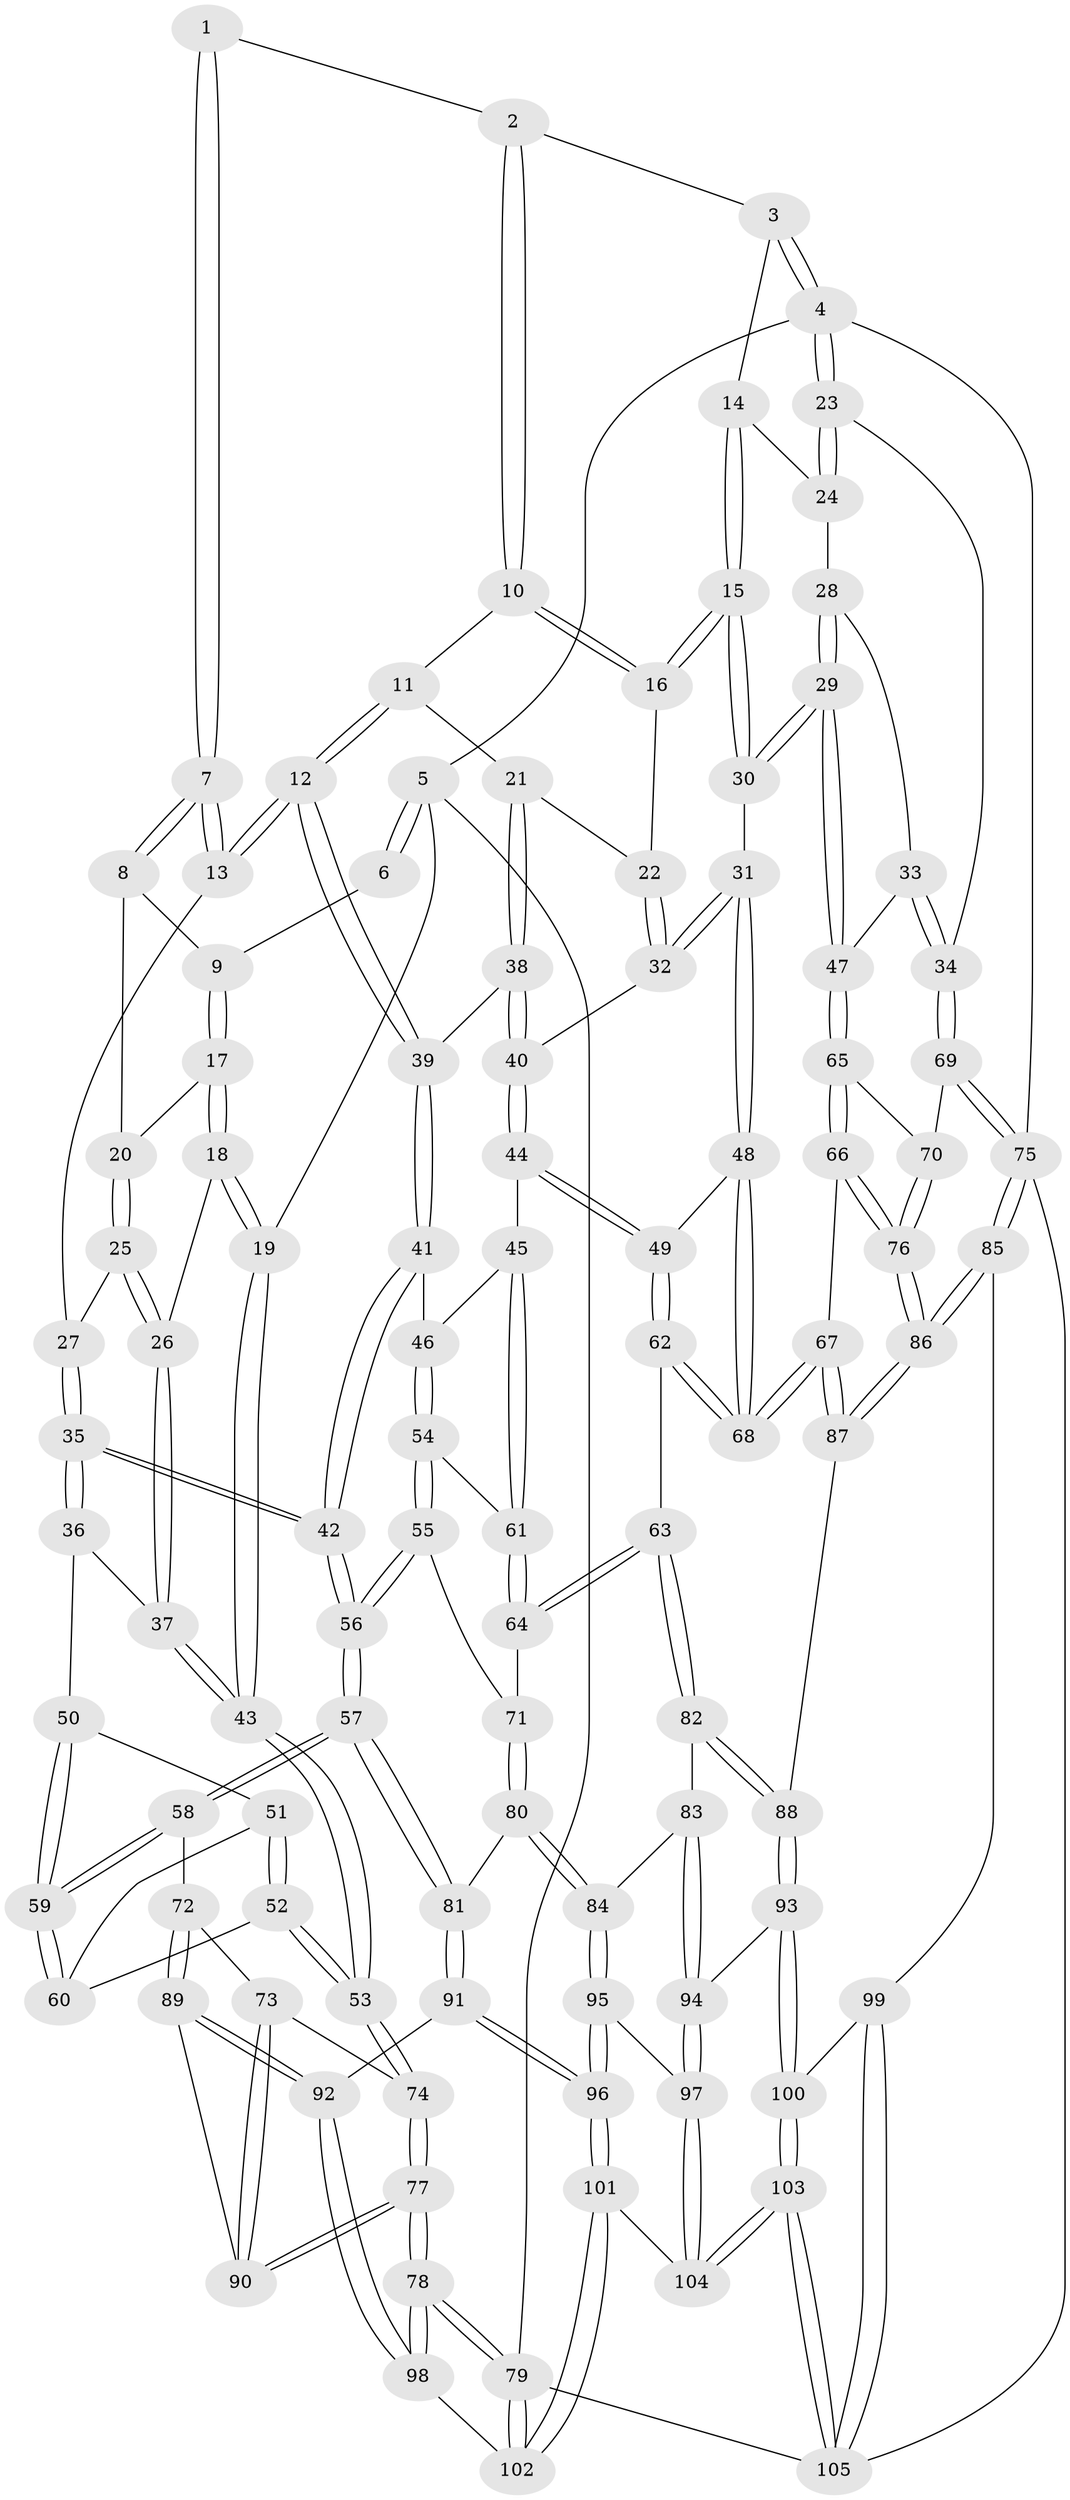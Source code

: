 // Generated by graph-tools (version 1.1) at 2025/17/03/09/25 04:17:01]
// undirected, 105 vertices, 259 edges
graph export_dot {
graph [start="1"]
  node [color=gray90,style=filled];
  1 [pos="+0.46785548964020823+0"];
  2 [pos="+0.49548221354310085+0"];
  3 [pos="+0.8415984740194783+0"];
  4 [pos="+1+0"];
  5 [pos="+0+0"];
  6 [pos="+0.042544698650321344+0"];
  7 [pos="+0.3268785283907649+0.10326585667337962"];
  8 [pos="+0.15981562045042608+0.04009077092487403"];
  9 [pos="+0.15027879529836283+0.02465635547977359"];
  10 [pos="+0.5246349061220181+0"];
  11 [pos="+0.5315219474058362+0.09343730749542378"];
  12 [pos="+0.3309891403842225+0.15781668593588644"];
  13 [pos="+0.327152543424319+0.15183710084544416"];
  14 [pos="+0.8395434423227097+0.05835005393534099"];
  15 [pos="+0.7347417999193449+0.14612214283745448"];
  16 [pos="+0.6977453180456471+0.1394788149320943"];
  17 [pos="+0.039214782751001605+0.12590492114224372"];
  18 [pos="+0+0.15138570032996543"];
  19 [pos="+0+0.10594328369992824"];
  20 [pos="+0.1511829411688573+0.15353224135766652"];
  21 [pos="+0.5421437872256872+0.16862385347918193"];
  22 [pos="+0.6014289281587472+0.1706961562909233"];
  23 [pos="+1+0.14933196857675288"];
  24 [pos="+0.8727545436891759+0.09614530453469082"];
  25 [pos="+0.16396577102845372+0.17946349473601336"];
  26 [pos="+0.09751188419339446+0.2587426918221391"];
  27 [pos="+0.197447964085242+0.18503405660098077"];
  28 [pos="+0.8889496346025155+0.15140707145207208"];
  29 [pos="+0.7734158535016095+0.3354557085502138"];
  30 [pos="+0.7352426971416501+0.3231201456714113"];
  31 [pos="+0.718004384384789+0.32901980537291187"];
  32 [pos="+0.6810856117042657+0.3087422064001706"];
  33 [pos="+0.9728164641178396+0.27842294914477256"];
  34 [pos="+1+0.32431859451918843"];
  35 [pos="+0.2332699747290156+0.3416665232292059"];
  36 [pos="+0.12031808368652344+0.3222726915934122"];
  37 [pos="+0.10766558374098831+0.30018724000985686"];
  38 [pos="+0.5050275521581694+0.22347040373798527"];
  39 [pos="+0.36861366069052526+0.22667747912343625"];
  40 [pos="+0.528414783681149+0.2674750544284454"];
  41 [pos="+0.3434082884421165+0.2965156641192354"];
  42 [pos="+0.2556108337192449+0.3530886400261983"];
  43 [pos="+0+0.38696215520912924"];
  44 [pos="+0.5161046759973067+0.3750817308173162"];
  45 [pos="+0.5070982310781896+0.3785765139410334"];
  46 [pos="+0.3822964631382012+0.34229067418226367"];
  47 [pos="+0.8158156074729452+0.36046280236411143"];
  48 [pos="+0.7010999943849093+0.3496871700498388"];
  49 [pos="+0.546254707253803+0.39488127232447984"];
  50 [pos="+0.1068948199801103+0.3497750574789132"];
  51 [pos="+0.04744987292179105+0.39668956360348023"];
  52 [pos="+0+0.42960917921856717"];
  53 [pos="+0+0.46420387001958235"];
  54 [pos="+0.39894935332653364+0.45886851696031355"];
  55 [pos="+0.34551860190175715+0.5353253056813233"];
  56 [pos="+0.24945451363677332+0.5378400592655141"];
  57 [pos="+0.21339368332046132+0.5660245924452184"];
  58 [pos="+0.19994467892274945+0.5668950262047577"];
  59 [pos="+0.15422882877605762+0.5054170419986458"];
  60 [pos="+0.1206713728032142+0.4825792663772844"];
  61 [pos="+0.46157097506136224+0.44003893248430226"];
  62 [pos="+0.6010446185979554+0.5692454258016664"];
  63 [pos="+0.5898147394845545+0.5724418130290332"];
  64 [pos="+0.5498817351860348+0.5656171095087612"];
  65 [pos="+0.8502830666214521+0.4573889785714355"];
  66 [pos="+0.7420577655669282+0.6021581685416041"];
  67 [pos="+0.7010831215827479+0.6121187146444611"];
  68 [pos="+0.6362809986368196+0.572841200463587"];
  69 [pos="+1+0.44532183323295055"];
  70 [pos="+0.9522795549116589+0.49071218861528326"];
  71 [pos="+0.4131450524060114+0.5769844723078108"];
  72 [pos="+0.16978704238286652+0.581478743027616"];
  73 [pos="+0.13521166632870174+0.5891745460893038"];
  74 [pos="+0+0.5115083516127743"];
  75 [pos="+1+0.7950689425080963"];
  76 [pos="+0.9048011584789593+0.6782701895544849"];
  77 [pos="+0+0.8466168402445697"];
  78 [pos="+0+1"];
  79 [pos="+0+1"];
  80 [pos="+0.41513315375473764+0.6647508541144277"];
  81 [pos="+0.2754063884994862+0.7141709299636793"];
  82 [pos="+0.5136009049612106+0.7118936097747992"];
  83 [pos="+0.48965807895951213+0.7314131678313681"];
  84 [pos="+0.4546624052681666+0.7429668015090519"];
  85 [pos="+1+0.791513854829397"];
  86 [pos="+0.9648961477224552+0.753736658296784"];
  87 [pos="+0.6886865878645896+0.7779501545803084"];
  88 [pos="+0.6839272206742947+0.79013630200028"];
  89 [pos="+0.13166109233189055+0.8052339617929426"];
  90 [pos="+0.01163027663308568+0.7661280172186795"];
  91 [pos="+0.28356828375521514+0.7760547460857106"];
  92 [pos="+0.15511268224094724+0.82601695611694"];
  93 [pos="+0.6825734505904062+0.7981988796223508"];
  94 [pos="+0.6004851811122978+0.8392547545481575"];
  95 [pos="+0.39849135676900493+0.8315201310133936"];
  96 [pos="+0.3714065027246906+0.8460124293077692"];
  97 [pos="+0.5620174005647813+0.8777778308700248"];
  98 [pos="+0.14805182704564027+0.8951722457443335"];
  99 [pos="+0.8695388349030864+0.9169054566415527"];
  100 [pos="+0.7022431193947732+0.8278184217446803"];
  101 [pos="+0.3158547090930708+1"];
  102 [pos="+0.3132609986652164+1"];
  103 [pos="+0.6542496567912843+1"];
  104 [pos="+0.5708862331850996+1"];
  105 [pos="+0.77407475725442+1"];
  1 -- 2;
  1 -- 7;
  1 -- 7;
  2 -- 3;
  2 -- 10;
  2 -- 10;
  3 -- 4;
  3 -- 4;
  3 -- 14;
  4 -- 5;
  4 -- 23;
  4 -- 23;
  4 -- 75;
  5 -- 6;
  5 -- 6;
  5 -- 19;
  5 -- 79;
  6 -- 9;
  7 -- 8;
  7 -- 8;
  7 -- 13;
  7 -- 13;
  8 -- 9;
  8 -- 20;
  9 -- 17;
  9 -- 17;
  10 -- 11;
  10 -- 16;
  10 -- 16;
  11 -- 12;
  11 -- 12;
  11 -- 21;
  12 -- 13;
  12 -- 13;
  12 -- 39;
  12 -- 39;
  13 -- 27;
  14 -- 15;
  14 -- 15;
  14 -- 24;
  15 -- 16;
  15 -- 16;
  15 -- 30;
  15 -- 30;
  16 -- 22;
  17 -- 18;
  17 -- 18;
  17 -- 20;
  18 -- 19;
  18 -- 19;
  18 -- 26;
  19 -- 43;
  19 -- 43;
  20 -- 25;
  20 -- 25;
  21 -- 22;
  21 -- 38;
  21 -- 38;
  22 -- 32;
  22 -- 32;
  23 -- 24;
  23 -- 24;
  23 -- 34;
  24 -- 28;
  25 -- 26;
  25 -- 26;
  25 -- 27;
  26 -- 37;
  26 -- 37;
  27 -- 35;
  27 -- 35;
  28 -- 29;
  28 -- 29;
  28 -- 33;
  29 -- 30;
  29 -- 30;
  29 -- 47;
  29 -- 47;
  30 -- 31;
  31 -- 32;
  31 -- 32;
  31 -- 48;
  31 -- 48;
  32 -- 40;
  33 -- 34;
  33 -- 34;
  33 -- 47;
  34 -- 69;
  34 -- 69;
  35 -- 36;
  35 -- 36;
  35 -- 42;
  35 -- 42;
  36 -- 37;
  36 -- 50;
  37 -- 43;
  37 -- 43;
  38 -- 39;
  38 -- 40;
  38 -- 40;
  39 -- 41;
  39 -- 41;
  40 -- 44;
  40 -- 44;
  41 -- 42;
  41 -- 42;
  41 -- 46;
  42 -- 56;
  42 -- 56;
  43 -- 53;
  43 -- 53;
  44 -- 45;
  44 -- 49;
  44 -- 49;
  45 -- 46;
  45 -- 61;
  45 -- 61;
  46 -- 54;
  46 -- 54;
  47 -- 65;
  47 -- 65;
  48 -- 49;
  48 -- 68;
  48 -- 68;
  49 -- 62;
  49 -- 62;
  50 -- 51;
  50 -- 59;
  50 -- 59;
  51 -- 52;
  51 -- 52;
  51 -- 60;
  52 -- 53;
  52 -- 53;
  52 -- 60;
  53 -- 74;
  53 -- 74;
  54 -- 55;
  54 -- 55;
  54 -- 61;
  55 -- 56;
  55 -- 56;
  55 -- 71;
  56 -- 57;
  56 -- 57;
  57 -- 58;
  57 -- 58;
  57 -- 81;
  57 -- 81;
  58 -- 59;
  58 -- 59;
  58 -- 72;
  59 -- 60;
  59 -- 60;
  61 -- 64;
  61 -- 64;
  62 -- 63;
  62 -- 68;
  62 -- 68;
  63 -- 64;
  63 -- 64;
  63 -- 82;
  63 -- 82;
  64 -- 71;
  65 -- 66;
  65 -- 66;
  65 -- 70;
  66 -- 67;
  66 -- 76;
  66 -- 76;
  67 -- 68;
  67 -- 68;
  67 -- 87;
  67 -- 87;
  69 -- 70;
  69 -- 75;
  69 -- 75;
  70 -- 76;
  70 -- 76;
  71 -- 80;
  71 -- 80;
  72 -- 73;
  72 -- 89;
  72 -- 89;
  73 -- 74;
  73 -- 90;
  73 -- 90;
  74 -- 77;
  74 -- 77;
  75 -- 85;
  75 -- 85;
  75 -- 105;
  76 -- 86;
  76 -- 86;
  77 -- 78;
  77 -- 78;
  77 -- 90;
  77 -- 90;
  78 -- 79;
  78 -- 79;
  78 -- 98;
  78 -- 98;
  79 -- 105;
  79 -- 102;
  79 -- 102;
  80 -- 81;
  80 -- 84;
  80 -- 84;
  81 -- 91;
  81 -- 91;
  82 -- 83;
  82 -- 88;
  82 -- 88;
  83 -- 84;
  83 -- 94;
  83 -- 94;
  84 -- 95;
  84 -- 95;
  85 -- 86;
  85 -- 86;
  85 -- 99;
  86 -- 87;
  86 -- 87;
  87 -- 88;
  88 -- 93;
  88 -- 93;
  89 -- 90;
  89 -- 92;
  89 -- 92;
  91 -- 92;
  91 -- 96;
  91 -- 96;
  92 -- 98;
  92 -- 98;
  93 -- 94;
  93 -- 100;
  93 -- 100;
  94 -- 97;
  94 -- 97;
  95 -- 96;
  95 -- 96;
  95 -- 97;
  96 -- 101;
  96 -- 101;
  97 -- 104;
  97 -- 104;
  98 -- 102;
  99 -- 100;
  99 -- 105;
  99 -- 105;
  100 -- 103;
  100 -- 103;
  101 -- 102;
  101 -- 102;
  101 -- 104;
  103 -- 104;
  103 -- 104;
  103 -- 105;
  103 -- 105;
}
